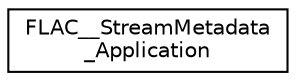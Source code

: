 digraph "Graphical Class Hierarchy"
{
 // LATEX_PDF_SIZE
  edge [fontname="Helvetica",fontsize="10",labelfontname="Helvetica",labelfontsize="10"];
  node [fontname="Helvetica",fontsize="10",shape=record];
  rankdir="LR";
  Node0 [label="FLAC__StreamMetadata\l_Application",height=0.2,width=0.4,color="black", fillcolor="white", style="filled",URL="$d4/d03/structFLAC____StreamMetadata__Application.html",tooltip=" "];
}
